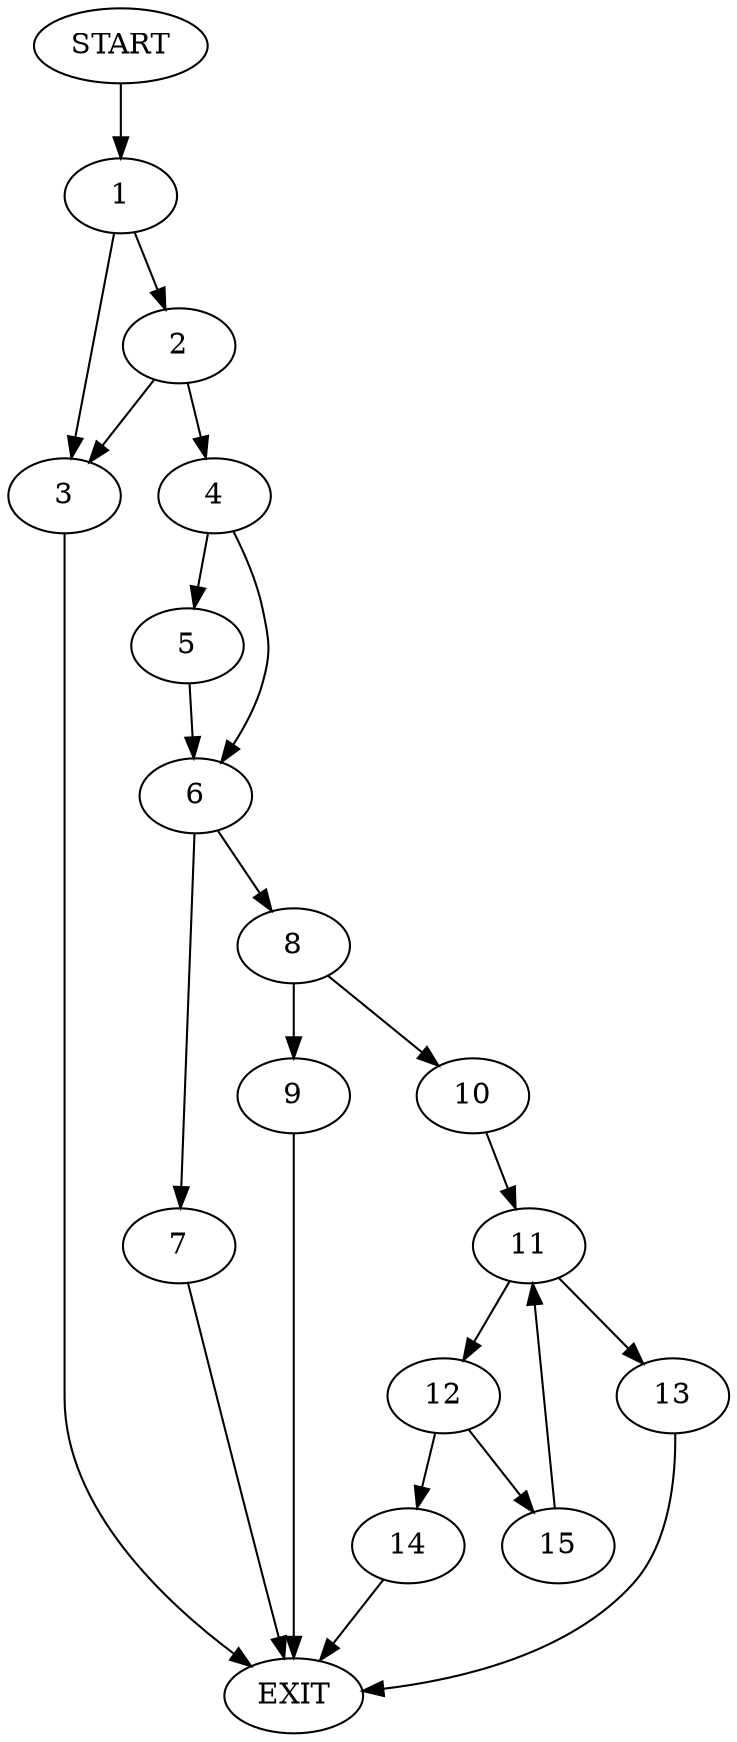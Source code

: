 digraph {
0 [label="START"]
16 [label="EXIT"]
0 -> 1
1 -> 2
1 -> 3
3 -> 16
2 -> 4
2 -> 3
4 -> 5
4 -> 6
5 -> 6
6 -> 7
6 -> 8
7 -> 16
8 -> 9
8 -> 10
10 -> 11
9 -> 16
11 -> 12
11 -> 13
13 -> 16
12 -> 14
12 -> 15
15 -> 11
14 -> 16
}
